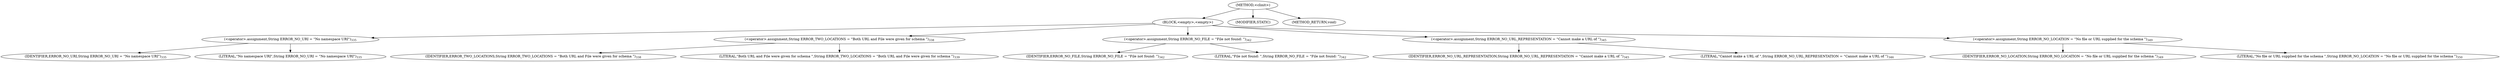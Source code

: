 digraph "&lt;clinit&gt;" {  
"1086" [label = <(METHOD,&lt;clinit&gt;)> ]
"1087" [label = <(BLOCK,&lt;empty&gt;,&lt;empty&gt;)> ]
"1088" [label = <(&lt;operator&gt;.assignment,String ERROR_NO_URI = &quot;No namespace URI&quot;)<SUB>335</SUB>> ]
"1089" [label = <(IDENTIFIER,ERROR_NO_URI,String ERROR_NO_URI = &quot;No namespace URI&quot;)<SUB>335</SUB>> ]
"1090" [label = <(LITERAL,&quot;No namespace URI&quot;,String ERROR_NO_URI = &quot;No namespace URI&quot;)<SUB>335</SUB>> ]
"1091" [label = <(&lt;operator&gt;.assignment,String ERROR_TWO_LOCATIONS = &quot;Both URL and File were given for schema &quot;)<SUB>338</SUB>> ]
"1092" [label = <(IDENTIFIER,ERROR_TWO_LOCATIONS,String ERROR_TWO_LOCATIONS = &quot;Both URL and File were given for schema &quot;)<SUB>338</SUB>> ]
"1093" [label = <(LITERAL,&quot;Both URL and File were given for schema &quot;,String ERROR_TWO_LOCATIONS = &quot;Both URL and File were given for schema &quot;)<SUB>339</SUB>> ]
"1094" [label = <(&lt;operator&gt;.assignment,String ERROR_NO_FILE = &quot;File not found: &quot;)<SUB>342</SUB>> ]
"1095" [label = <(IDENTIFIER,ERROR_NO_FILE,String ERROR_NO_FILE = &quot;File not found: &quot;)<SUB>342</SUB>> ]
"1096" [label = <(LITERAL,&quot;File not found: &quot;,String ERROR_NO_FILE = &quot;File not found: &quot;)<SUB>342</SUB>> ]
"1097" [label = <(&lt;operator&gt;.assignment,String ERROR_NO_URL_REPRESENTATION = &quot;Cannot make a URL of &quot;)<SUB>345</SUB>> ]
"1098" [label = <(IDENTIFIER,ERROR_NO_URL_REPRESENTATION,String ERROR_NO_URL_REPRESENTATION = &quot;Cannot make a URL of &quot;)<SUB>345</SUB>> ]
"1099" [label = <(LITERAL,&quot;Cannot make a URL of &quot;,String ERROR_NO_URL_REPRESENTATION = &quot;Cannot make a URL of &quot;)<SUB>346</SUB>> ]
"1100" [label = <(&lt;operator&gt;.assignment,String ERROR_NO_LOCATION = &quot;No file or URL supplied for the schema &quot;)<SUB>349</SUB>> ]
"1101" [label = <(IDENTIFIER,ERROR_NO_LOCATION,String ERROR_NO_LOCATION = &quot;No file or URL supplied for the schema &quot;)<SUB>349</SUB>> ]
"1102" [label = <(LITERAL,&quot;No file or URL supplied for the schema &quot;,String ERROR_NO_LOCATION = &quot;No file or URL supplied for the schema &quot;)<SUB>350</SUB>> ]
"1103" [label = <(MODIFIER,STATIC)> ]
"1104" [label = <(METHOD_RETURN,void)> ]
  "1086" -> "1087" 
  "1086" -> "1103" 
  "1086" -> "1104" 
  "1087" -> "1088" 
  "1087" -> "1091" 
  "1087" -> "1094" 
  "1087" -> "1097" 
  "1087" -> "1100" 
  "1088" -> "1089" 
  "1088" -> "1090" 
  "1091" -> "1092" 
  "1091" -> "1093" 
  "1094" -> "1095" 
  "1094" -> "1096" 
  "1097" -> "1098" 
  "1097" -> "1099" 
  "1100" -> "1101" 
  "1100" -> "1102" 
}
